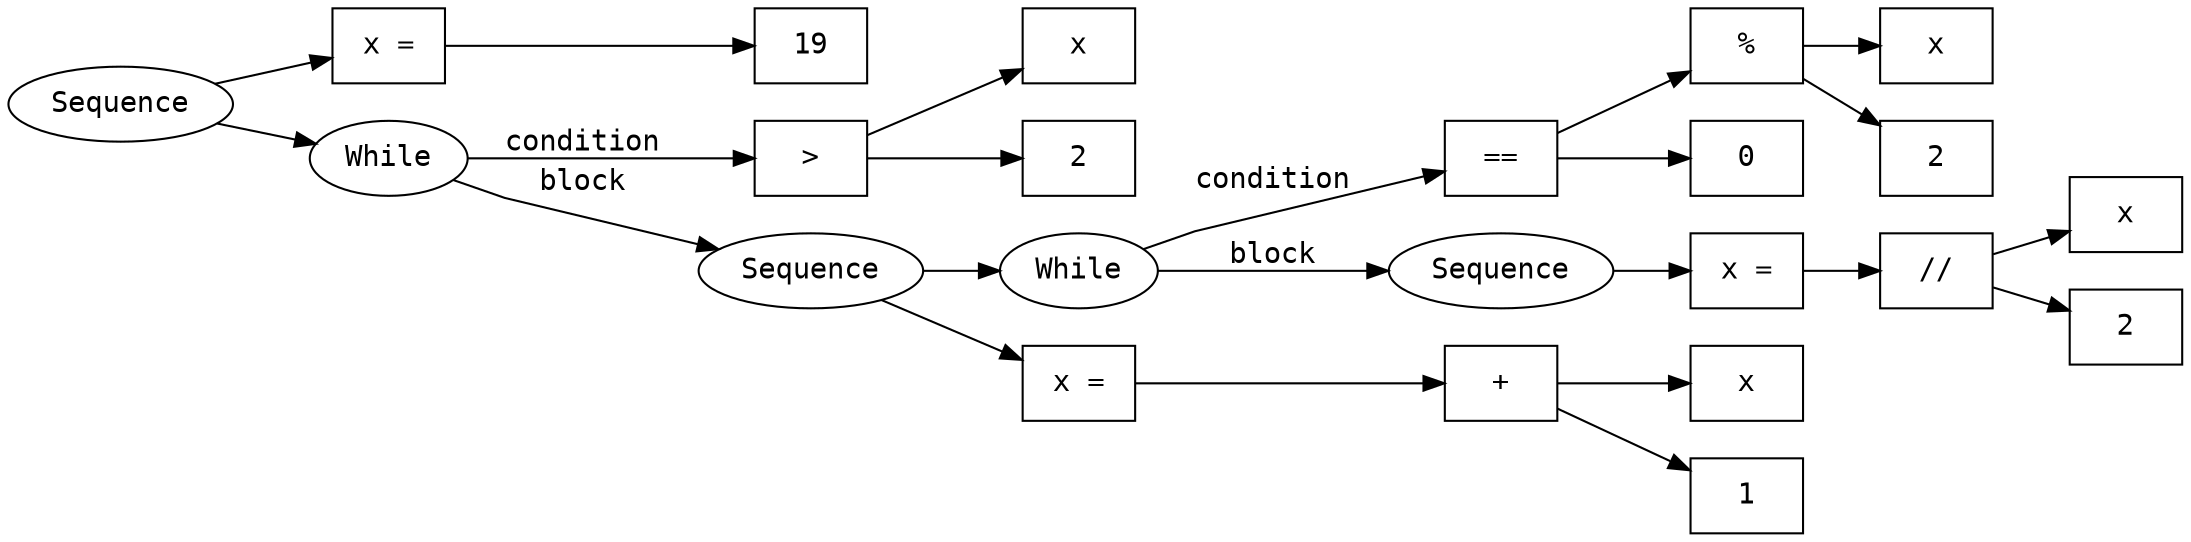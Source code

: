 digraph {
	graph [rankdir=LR splines=polyline]
	node [fontname=monospace]
	edge [fontname=monospace]
	Seq1 [label=Sequence]
	S1 [label="x =" shape=box]
	Element51717300013 [label=19 shape=box]
	S1 -> Element51717300013
	Seq1 -> S1
	W3 [label=While]
	Element308468274795 [label=">" shape=box]
	Element692976310090 [label=x shape=box]
	Element308468274795 -> Element692976310090
	Element869428777577 [label=2 shape=box]
	Element308468274795 -> Element869428777577
	W3 -> Element308468274795 [label=condition]
	Seq4 [label=Sequence]
	W4 [label=While]
	Element204074212138 [label="==" shape=box]
	Element968387236118 [label="%" shape=box]
	Element516219489774 [label=x shape=box]
	Element968387236118 -> Element516219489774
	Element404049911102 [label=2 shape=box]
	Element968387236118 -> Element404049911102
	Element204074212138 -> Element968387236118
	Element125060114653 [label=0 shape=box]
	Element204074212138 -> Element125060114653
	W4 -> Element204074212138 [label=condition]
	Seq5 [label=Sequence]
	S5 [label="x =" shape=box]
	Element96306452601 [label="//" shape=box]
	Element28816994553 [label=x shape=box]
	Element96306452601 -> Element28816994553
	Element736205664571 [label=2 shape=box]
	Element96306452601 -> Element736205664571
	S5 -> Element96306452601
	Seq5 -> S5
	W4 -> Seq5 [label=block]
	Seq4 -> W4
	S6 [label="x =" shape=box]
	Element805298306172 [label="+" shape=box]
	Element738598367683 [label=x shape=box]
	Element805298306172 -> Element738598367683
	Element399686434030 [label=1 shape=box]
	Element805298306172 -> Element399686434030
	S6 -> Element805298306172
	Seq4 -> S6
	W3 -> Seq4 [label=block]
	Seq1 -> W3
}
